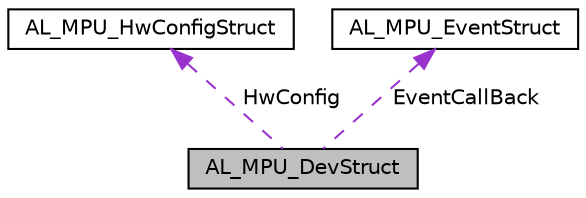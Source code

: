 digraph "AL_MPU_DevStruct"
{
  edge [fontname="Helvetica",fontsize="10",labelfontname="Helvetica",labelfontsize="10"];
  node [fontname="Helvetica",fontsize="10",shape=record];
  Node1 [label="AL_MPU_DevStruct",height=0.2,width=0.4,color="black", fillcolor="grey75", style="filled", fontcolor="black"];
  Node2 -> Node1 [dir="back",color="darkorchid3",fontsize="10",style="dashed",label=" HwConfig" ,fontname="Helvetica"];
  Node2 [label="AL_MPU_HwConfigStruct",height=0.2,width=0.4,color="black", fillcolor="white", style="filled",URL="$structAL__MPU__HwConfigStruct.html"];
  Node3 -> Node1 [dir="back",color="darkorchid3",fontsize="10",style="dashed",label=" EventCallBack" ,fontname="Helvetica"];
  Node3 [label="AL_MPU_EventStruct",height=0.2,width=0.4,color="black", fillcolor="white", style="filled",URL="$structAL__MPU__EventStruct.html"];
}
